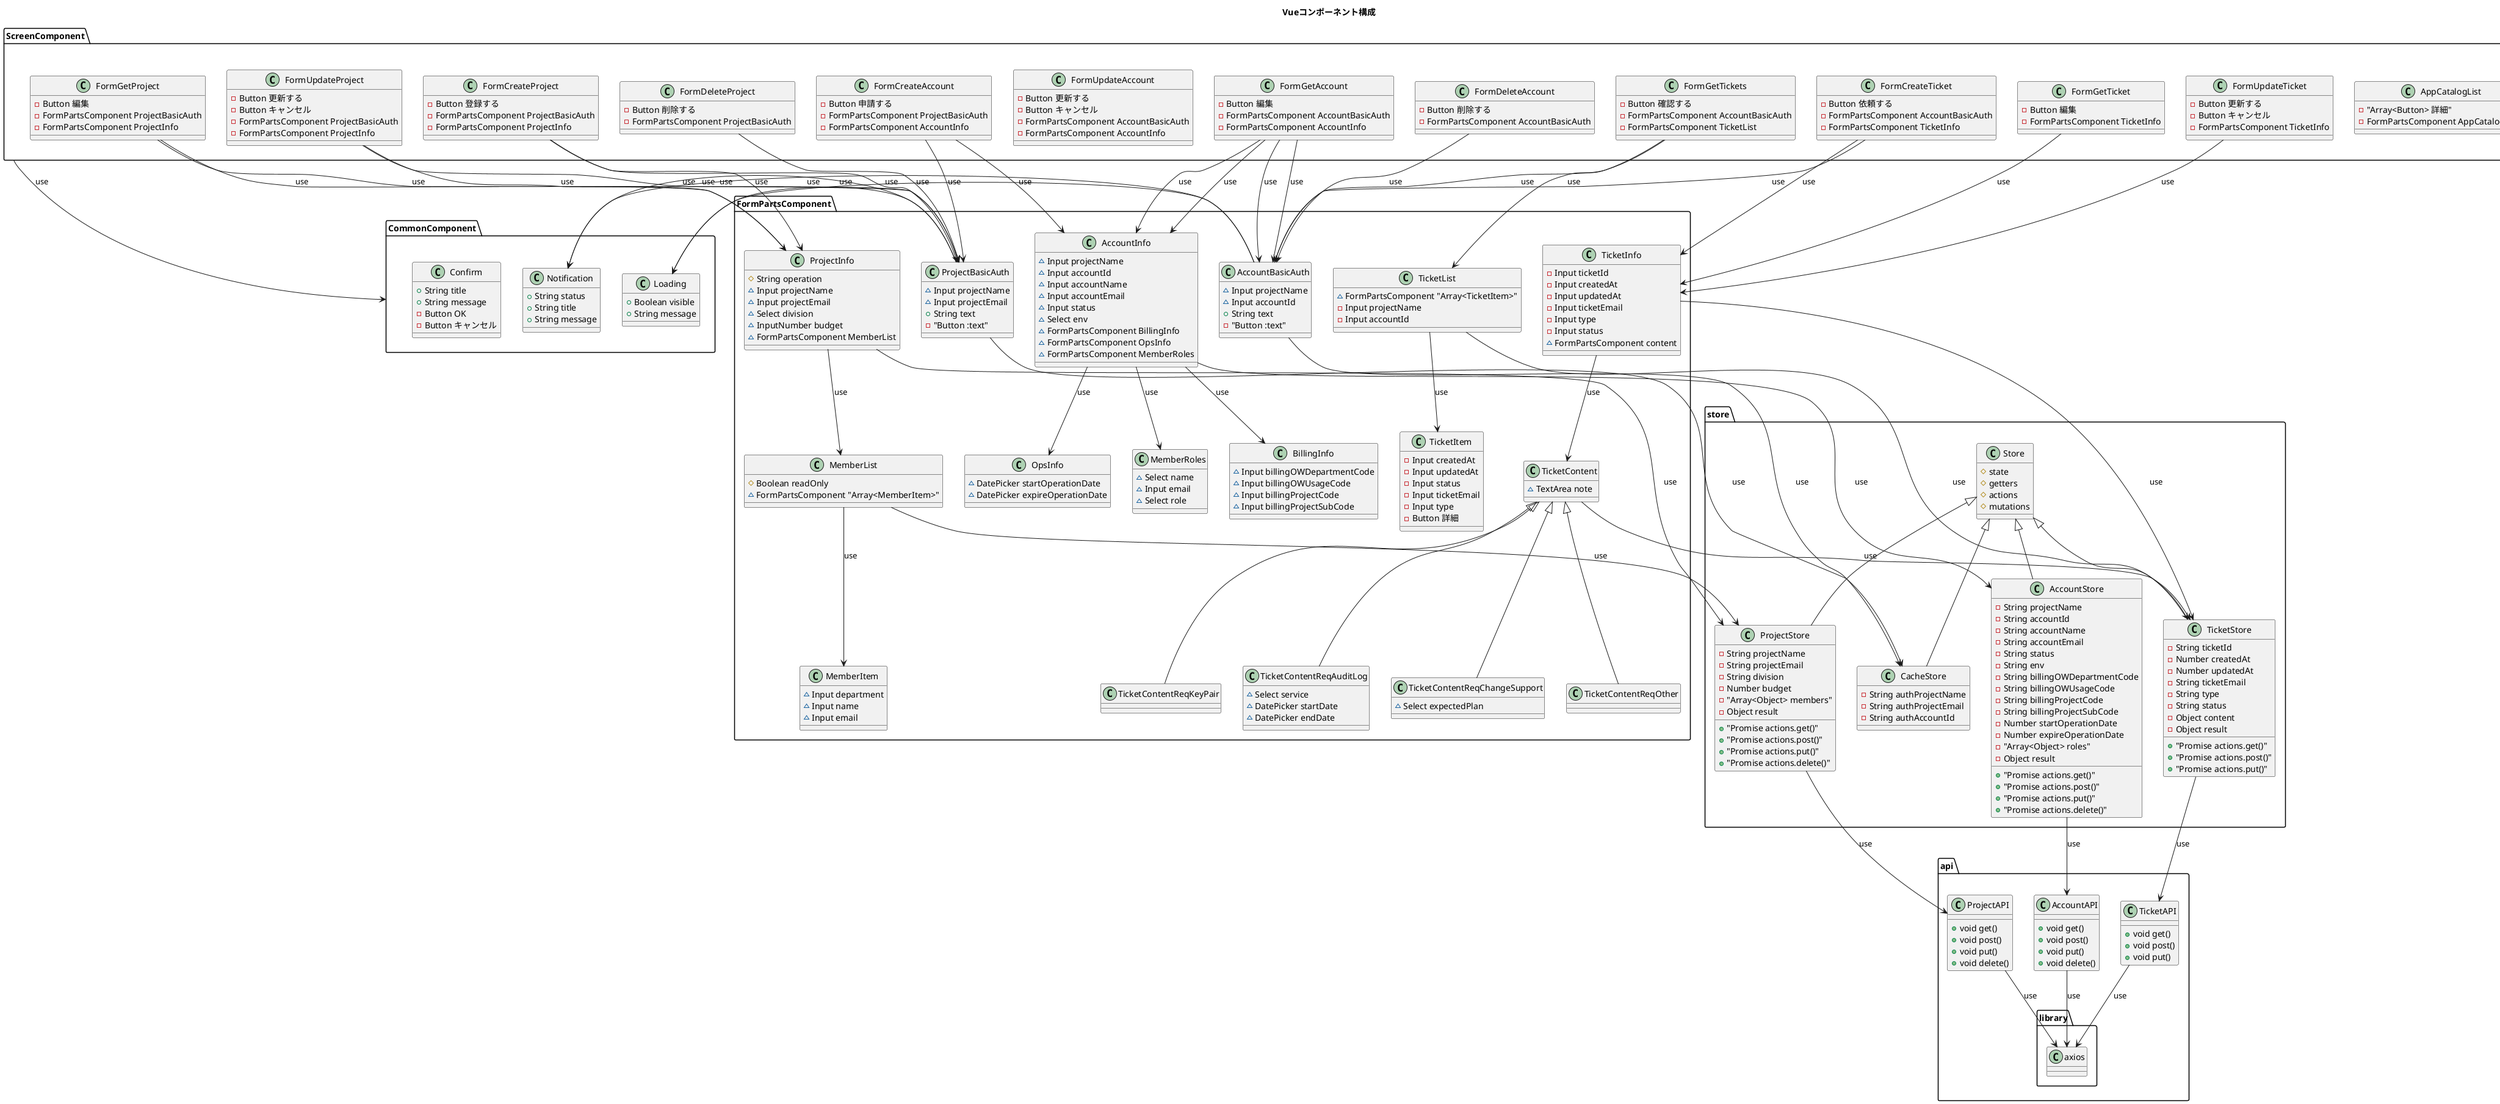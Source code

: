 @startuml
title Vueコンポーネント構成

package "api" {
	class ProjectAPI {
		+void get()
		+void post()
		+void put()
		+void delete()
	}
	class AccountAPI {
		+void get()
		+void post()
		+void put()
		+void delete()
	}
	class TicketAPI {
		+void get()
		+void post()
		+void put()
	}	
	package "library"{
		class axios
	}
	ProjectAPI --> axios : use
	AccountAPI --> axios : use
	TicketAPI --> axios : use
}

package "store" {
	class Store {
		#state
		#getters
		#actions
		#mutations
	}
	class ProjectStore {
		-String projectName
		-String projectEmail
		-String division
		-Number budget
		-"Array<Object> members"
		-Object result
		+"Promise actions.get()"
		+"Promise actions.post()"
		+"Promise actions.put()"
		+"Promise actions.delete()"
	}
	ProjectStore --> ProjectAPI : use
	class AccountStore {
		-String projectName
		-String accountId
		-String accountName
		-String accountEmail
		-String status	
		-String env
		-String billingOWDepartmentCode
		-String billingOWUsageCode
		-String billingProjectCode
		-String billingProjectSubCode
		-Number startOperationDate
		-Number expireOperationDate
		-"Array<Object> roles"
		-Object result
		+"Promise actions.get()"
		+"Promise actions.post()"
		+"Promise actions.put()"
		+"Promise actions.delete()"
	}
	AccountStore --> AccountAPI : use
	class TicketStore {
		-String ticketId
		-Number createdAt
		-Number updatedAt
		-String ticketEmail
		-String type
		-String status
		-Object content
		-Object result
		+"Promise actions.get()"
		+"Promise actions.post()"
		+"Promise actions.put()"
	}
	TicketStore --> TicketAPI : use
	class CacheStore {
		-String authProjectName
		-String authProjectEmail
		-String authAccountId
	}
	Store <|-- ProjectStore 
	Store <|-- AccountStore 
	Store <|-- TicketStore
	Store <|-- CacheStore
}

package "CommonComponent" {
	class Loading {
		+Boolean visible
		+String message
	}
	class Notification {
		+String status
		+String title
		+String message
	}
	class Confirm {
		+String title
		+String message
		-Button OK
		-Button キャンセル
	}
}

package "FormPartsComponent" {
	class ProjectBasicAuth {
		~Input projectName
		~Input projectEmail
		+String text
		-"Button :text"
	}
	ProjectBasicAuth -left-> Loading : use
	ProjectBasicAuth -left-> Notification : use
	ProjectBasicAuth --> CacheStore: use
	class ProjectInfo {
		#String operation
		~Input projectName
		~Input projectEmail
		~Select division
		~InputNumber budget
		~FormPartsComponent MemberList
	}
	ProjectInfo --> MemberList : use
	ProjectInfo --> ProjectStore : use
	class MemberList {
		#Boolean readOnly
		~FormPartsComponent "Array<MemberItem>"
	}
	MemberList --> MemberItem : use
	MemberList --> ProjectStore : use
	class MemberItem {
		~Input department
		~Input name
		~Input email
	}
	
	class AccountBasicAuth {
		~Input projectName
		~Input accountId
		+String text
		-"Button :text"
	}
	AccountBasicAuth -left-> Loading : use
	AccountBasicAuth -left-> Notification : use
	AccountBasicAuth -> CacheStore : use
	class AccountInfo {
		~Input projectName
		~Input accountId
		~Input accountName
		~Input accountEmail
		~Input status	
		~Select env
		~FormPartsComponent BillingInfo
		~FormPartsComponent OpsInfo
		~FormPartsComponent MemberRoles
	}
	AccountInfo --> BillingInfo : use
	AccountInfo --> OpsInfo : use
	AccountInfo --> MemberRoles : use
	AccountInfo --> AccountStore : use
	class BillingInfo {
		~Input billingOWDepartmentCode
		~Input billingOWUsageCode
		~Input billingProjectCode
		~Input billingProjectSubCode
	}
	class OpsInfo {
		~DatePicker startOperationDate
		~DatePicker expireOperationDate
	}
	class MemberRoles {
		~Select name
		~Input email
		~Select role	
	}

	class TicketList {
		~FormPartsComponent "Array<TicketItem>"
		-Input projectName
		-Input accountId
	}
	TicketList --> TicketItem : use
	TicketList --> TicketStore : use
	class TicketItem {
		-Input createdAt
		-Input updatedAt
		-Input status
		-Input ticketEmail
		-Input type
		-Button 詳細
	}
	class TicketInfo {
		-Input ticketId
		-Input createdAt
		-Input updatedAt
		-Input ticketEmail
		-Input type
		-Input status
		~FormPartsComponent content
	}
	TicketInfo --> TicketContent : use
	TicketInfo --> TicketStore : use
	class TicketContent {
		~TextArea note
	}
	class TicketContentReqKeyPair {
	}
	class TicketContentReqAuditLog {
		~Select service
		~DatePicker startDate
		~DatePicker endDate
	}
	class TicketContentReqChangeSupport {
		~Select expectedPlan
	}
	class TicketContentReqOther {
	}
	TicketContent --> TicketStore : use
	TicketContent <|-down- TicketContentReqKeyPair
	TicketContent <|-down- TicketContentReqAuditLog
	TicketContent <|-down- TicketContentReqChangeSupport
	TicketContent <|-down- TicketContentReqOther
}
package "ScreenComponent" {
	class FormCreateProject {
		-Button 登録する
		-FormPartsComponent ProjectBasicAuth
		-FormPartsComponent ProjectInfo
	}
	FormCreateProject -down-> ProjectBasicAuth : use
	FormCreateProject --> ProjectInfo : use

	class FormGetProject {
		-Button 編集
		-FormPartsComponent ProjectBasicAuth
		-FormPartsComponent ProjectInfo
	}
	FormGetProject --> ProjectBasicAuth : use
	FormGetProject --> ProjectInfo : use

	class FormUpdateProject {
		-Button 更新する
		-Button キャンセル		
		-FormPartsComponent ProjectBasicAuth
		-FormPartsComponent ProjectInfo
	}
	FormUpdateProject --> ProjectBasicAuth : use
	FormUpdateProject --> ProjectInfo : use

	class FormDeleteProject {
		-Button 削除する
		-FormPartsComponent ProjectBasicAuth
	}
	FormDeleteProject --> ProjectBasicAuth : use
	
	class FormCreateAccount {
		-Button 申請する
		-FormPartsComponent ProjectBasicAuth
		-FormPartsComponent AccountInfo
	}
	FormCreateAccount --> ProjectBasicAuth : use
	FormCreateAccount --> AccountInfo : use
	
	class FormGetAccount {
		-Button 編集
		-FormPartsComponent AccountBasicAuth
		-FormPartsComponent AccountInfo
	}
	FormGetAccount --> AccountBasicAuth : use
	FormGetAccount --> AccountInfo : use

	class FormUpdateAccount {
		-Button 更新する
		-Button キャンセル
		-FormPartsComponent AccountBasicAuth
		-FormPartsComponent AccountInfo
	}
	FormGetAccount --> AccountBasicAuth : use
	FormGetAccount --> AccountInfo : use
	
	class FormDeleteAccount {
		-Button 削除する	
		-FormPartsComponent AccountBasicAuth
	}
	FormDeleteAccount --> AccountBasicAuth : use
	
	class FormCreateTicket {
		-Button 依頼する
		-FormPartsComponent AccountBasicAuth
		-FormPartsComponent TicketInfo
	}
	FormCreateTicket --> AccountBasicAuth : use
	FormCreateTicket --> TicketInfo : use

	class FormGetTickets {
		-Button 確認する
		-FormPartsComponent AccountBasicAuth
		-FormPartsComponent TicketList
	}
	FormGetTickets --> AccountBasicAuth : use
	FormGetTickets --> TicketList : use

	class FormGetTicket {
		-Button 編集
		-FormPartsComponent TicketInfo
	}
	FormGetTicket --> TicketInfo : use
	
	class FormUpdateTicket {
		-Button 更新する
		-Button キャンセル
		-FormPartsComponent TicketInfo
	}
	FormUpdateTicket --> TicketInfo : use

	class AppCatalogList {
		-"Array<Button> 詳細"
		-FormPartsComponent AppCatalogItem
	}
	AppCatalogList -right-> AppCatalogItem : use	
	class AppCatalogItem
}
ScreenComponent -down-> CommonComponent : use


@enduml